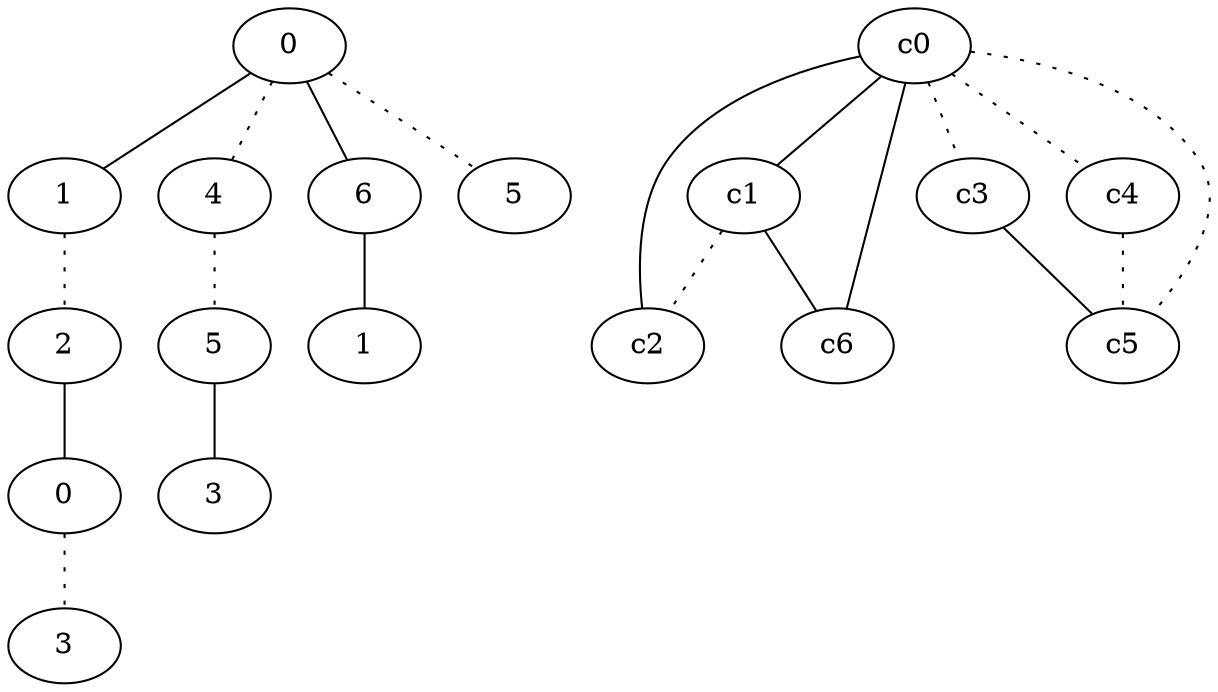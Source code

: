 graph {
a0[label=0];
a1[label=1];
a2[label=2];
a3[label=0];
a4[label=3];
a5[label=4];
a6[label=5];
a7[label=3];
a8[label=6];
a9[label=1];
a10[label=5];
a0 -- a1;
a0 -- a5 [style=dotted];
a0 -- a8;
a0 -- a10 [style=dotted];
a1 -- a2 [style=dotted];
a2 -- a3;
a3 -- a4 [style=dotted];
a5 -- a6 [style=dotted];
a6 -- a7;
a8 -- a9;
c0 -- c1;
c0 -- c2;
c0 -- c3 [style=dotted];
c0 -- c4 [style=dotted];
c0 -- c5 [style=dotted];
c0 -- c6;
c1 -- c2 [style=dotted];
c1 -- c6;
c3 -- c5;
c4 -- c5 [style=dotted];
}
